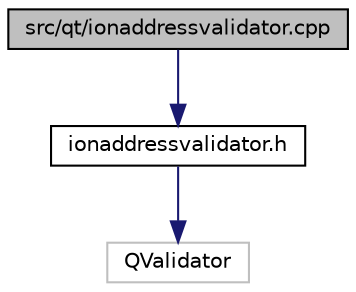 digraph "src/qt/ionaddressvalidator.cpp"
{
  edge [fontname="Helvetica",fontsize="10",labelfontname="Helvetica",labelfontsize="10"];
  node [fontname="Helvetica",fontsize="10",shape=record];
  Node0 [label="src/qt/ionaddressvalidator.cpp",height=0.2,width=0.4,color="black", fillcolor="grey75", style="filled", fontcolor="black"];
  Node0 -> Node1 [color="midnightblue",fontsize="10",style="solid",fontname="Helvetica"];
  Node1 [label="ionaddressvalidator.h",height=0.2,width=0.4,color="black", fillcolor="white", style="filled",URL="$da/d90/ionaddressvalidator_8h.html"];
  Node1 -> Node2 [color="midnightblue",fontsize="10",style="solid",fontname="Helvetica"];
  Node2 [label="QValidator",height=0.2,width=0.4,color="grey75", fillcolor="white", style="filled"];
}
